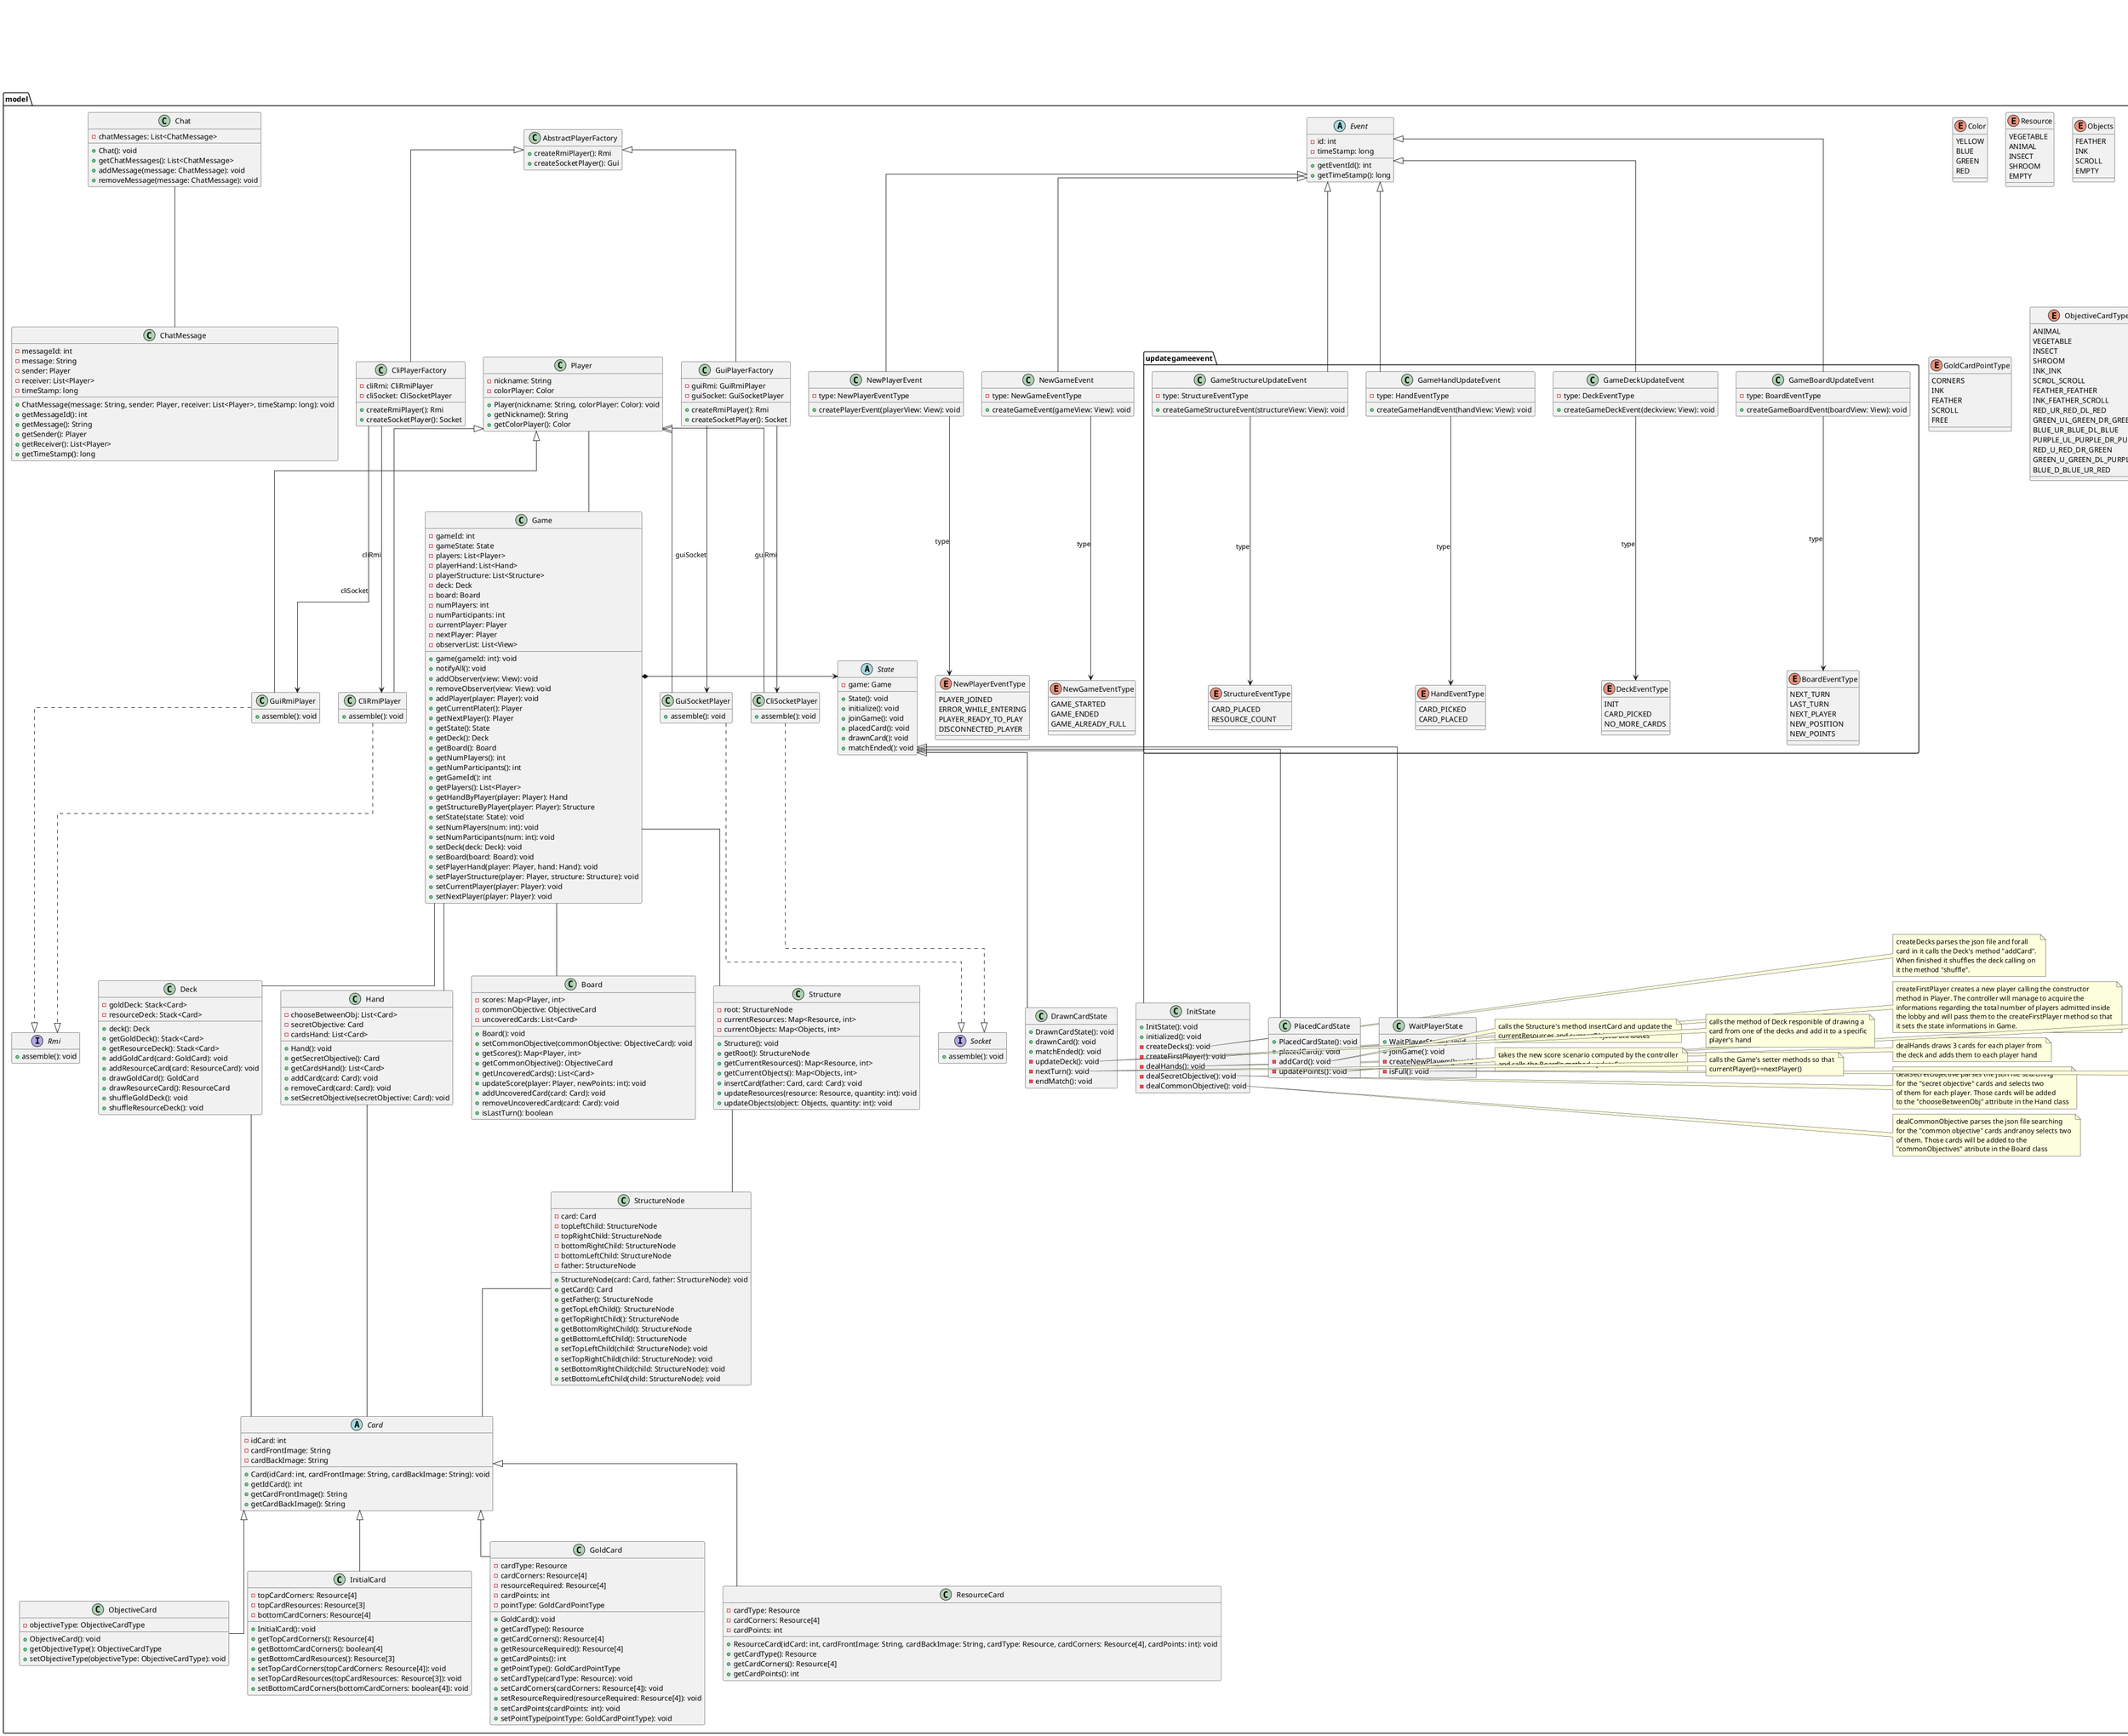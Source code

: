 @startuml uml
hide empty fields
skinparam linetype ortho

package model {
    class Game {
        - gameId: int
        - gameState: State
        - players: List<Player>
        - playerHand: List<Hand>
        - playerStructure: List<Structure>
        - deck: Deck
        - board: Board
        - numPlayers: int
        - numParticipants: int
        '- ?StadioGioco
        - currentPlayer: Player
        - nextPlayer: Player
        - observerList: List<View>
        'General'
        
        + game(gameId: int): void
        + notifyAll(): void
        + addObserver(view: View): void
        + removeObserver(view: View): void
        + addPlayer(player: Player): void
        + getCurrentPlater(): Player
        + getNextPlayer(): Player
        + getState(): State
        + getDeck(): Deck
        + getBoard(): Board
        + getNumPlayers(): int
        + getNumParticipants(): int
        + getGameId(): int
        + getPlayers(): List<Player>
        + getHandByPlayer(player: Player): Hand
        + getStructureByPlayer(player: Player): Structure
        + setState(state: State): void
        + setNumPlayers(num: int): void
        + setNumParticipants(num: int): void
        + setDeck(deck: Deck): void
        + setBoard(board: Board): void
        + setPlayerHand(player: Player, hand: Hand): void
        + setPlayerStructure(player: Player, structure: Structure): void
        + setCurrentPlayer(player: Player): void 
        + setNextPlayer(player: Player): void 
    }
    
    class Player {
        - nickname: String
        - colorPlayer: Color
        
        + Player(nickname: String, colorPlayer: Color): void
        + getNickname(): String
        + getColorPlayer(): Color
        }
    
    class AbstractPlayerFactory{
        + createRmiPlayer(): Rmi
        + createSocketPlayer(): Gui

    }
    class CliPlayerFactory extends AbstractPlayerFactory{
        - cliRmi: CliRmiPlayer
        - cliSocket: CliSocketPlayer
        + createRmiPlayer(): Rmi
        + createSocketPlayer(): Socket
    }

    class GuiPlayerFactory extends AbstractPlayerFactory{
        - guiRmi: GuiRmiPlayer
        - guiSocket: GuiSocketPlayer
        + createRmiPlayer(): Rmi
        + createSocketPlayer(): Socket
    }
    class CliRmiPlayer extends Player{
        'override
        + assemble(): void 
        ' contiene la logica per costruire un cliRmiPlayer
    }

    class CliSocketPlayer extends Player{
        'override
        + assemble(): void 
        ' contiene la logica per costruire un cliSocketPlayer
    }

    class GuiRmiPlayer extends Player {
        'override
        + assemble(): void 
        ' contiene la logica per costruire un guiRmiPlayer
    }

    class GuiSocketPlayer extends Player {
        'override
        + assemble(): void 
        ' contiene la logica per costruire un guiSocketPlayer
    }

    interface Rmi{
        + assemble(): void
        'contiene la logica per costruire un generico RmiPlayer
    }

    interface Socket{
        + assemble(): void
        'contiene la logica per costruire un generico SocketPlayer
    }

    abstract class State {
        - game: Game

        + State(): void
        + initialize(): void
        + joinGame(): void
        + placedCard(): void
        + drawnCard(): void
        + matchEnded(): void
    }

    class InitState {
        + InitState(): void
        + initialized(): void
        - createDecks(): void
        - createFirstPlayer(): void
        - dealHands(): void
        - dealSecretObjective(): void
        - dealCommonObjective(): void
    }

    note right of InitState::createDecks
    createDecks parses the json file and forall 
    card in it calls the Deck's method "addCard". 
    When finished it shuffles the deck calling on 
    it the method "shuffle".
    end note

    note right of InitState::createFirstPlayer
    createFirstPlayer creates a new player calling the constructor
    method in Player. The controller will manage to acquire the 
    informations regarding the total number of players admitted inside
    the lobby and will pass them to the createFirstPlayer method so that 
    it sets the state informations in Game.
    end note

    note right of InitState::dealHands
    dealHands draws 3 cards for each player from 
    the deck and adds them to each player hand
    end note

    note right of InitState::dealSecretObjective
    dealSecretObjective parses the json file searching
    for the "secret objective" cards and selects two 
    of them for each player. Those cards will be added 
    to the "chooseBetweenObj" attribute in the Hand class
    end note
    
    note right of InitState::dealCommonObjective
    dealCommonObjective parses the json file searching
    for the "common objective" cards andranoy selects two 
    of them. Those cards will be added to the 
    "commonObjectives" atribute in the Board class
    end note

    
    class WaitPlayerState {
        + WaitPlayerState(): void
        + joinGame(): void
        - createNewPlayers(): void
        - isFull(): void
    }

    note right of WaitPlayerState::createNewPlayer
    createNewPlayer calls the constructor method in Player, 
    updates the attributes related to the number of players 
    in Game, associates the player with his hands and
    structure by calling the setPlayerHand and setPlayerStructure 
    methods
    end note

    note right of WaitPlayerState::isFull
    checks in Game if getNumPartecipants()==getNumPlayers and 
    according to the boolean value returned it allows the state
    to change
    end note

    class PlacedCardState {
        + PlacedCardState(): void
        + placedCard(): void
        - addCard(): void
        - updatePoints(): void
    }

    note right of PlacedCardState::addCard
    calls the Structure's method insertCard and update the 
    currentResources and currentObjects attributes
    end note

    note right of PlacedCardState::updatePoints
    takes the new score scenario computed by the controller 
    and calls the Board's method updateScore 
    end note

    class DrawnCardState {
        + DrawnCardState(): void
        + drawnCard(): void
        + matchEnded(): void
        - updateDeck(): void
        - nextTurn(): void
        - endMatch(): void
    }

    note right of DrawnCardState::updateDeck
    calls the method of Deck responible of drawing a 
    card from one of the decks and add it to a specific
    player's hand
    end note

    note right of DrawnCardState::nextTurn
    calls the Game's setter methods so that 
    currentPlayer()==nextPlayer()
    end note

    class Board {
        - scores: Map<Player, int>
        - commonObjective: ObjectiveCard
        - uncoveredCards: List<Card>

        + Board(): void
        + setCommonObjective(commonObjective: ObjectiveCard): void
        + getScores(): Map<Player, int>
        + getCommonObjective(): ObjectiveCard
        + getUncoveredCards(): List<Card>
        + updateScore(player: Player, newPoints: int): void
        + addUncoveredCard(card: Card): void
        + removeUncoveredCard(card: Card): void
        + isLastTurn(): boolean
    }

    abstract class Card {
        - idCard: int
        - cardFrontImage: String
        - cardBackImage: String

        + Card(idCard: int, cardFrontImage: String, cardBackImage: String): void
        + getIdCard(): int
        + getCardFrontImage(): String
        + getCardBackImage(): String
    }

    class ObjectiveCard extends Card {
        ' FIXME: codificare il tipo di obiettivo -> Risorse, Oggetti, Pattern
        - objectiveType: ObjectiveCardType

        + ObjectiveCard(): void
        + getObjectiveType(): ObjectiveCardType
        + setObjectiveType(objectiveType: ObjectiveCardType): void
    }

    class InitialCard extends Card {
        - topCardCorners: Resource[4]
        - topCardResources: Resource[3]
        - bottomCardCorners: Resource[4]

        + InitialCard(): void
        + getTopCardCorners(): Resource[4]
        + getBottomCardCorners(): boolean[4]
        + getBottomCardResources(): Resource[3]
        + setTopCardCorners(topCardCorners: Resource[4]): void
        + setTopCardResources(topCardResources: Resource[3]): void
        + setBottomCardCorners(bottomCardCorners: boolean[4]): void
    }

    class GoldCard extends Card {
        - cardType: Resource
        - cardCorners: Resource[4]
        - resourceRequired: Resource[4]
        - cardPoints: int
        - pointType: GoldCardPointType
        ' FIXME: definire il tipo di punti -> Angoli, Oggetti, Punti Gratuiti
        
        + GoldCard(): void
        + getCardType(): Resource
        + getCardCorners(): Resource[4]
        + getResourceRequired(): Resource[4]
        + getCardPoints(): int
        + getPointType(): GoldCardPointType
        + setCardType(cardType: Resource): void
        + setCardCorners(cardCorners: Resource[4]): void
        + setResourceRequired(resourceRequired: Resource[4]): void
        + setCardPoints(cardPoints: int): void
        + setPointType(pointType: GoldCardPointType): void
    }

    class ResourceCard extends Card {
        - cardType: Resource
        - cardCorners: Resource[4]
        - cardPoints: int
        
        + ResourceCard(idCard: int, cardFrontImage: String, cardBackImage: String, cardType: Resource, cardCorners: Resource[4], cardPoints: int): void
        + getCardType(): Resource
        + getCardCorners(): Resource[4]
        + getCardPoints(): int
    }

    class Structure {
        - root: StructureNode
        - currentResources: Map<Resource, int>
        - currentObjects: Map<Objects, int>

        + Structure(): void
        + getRoot(): StructureNode
        + getCurrentResources(): Map<Resource, int>
        + getCurrentObjects(): Map<Objects, int>
        + insertCard(father: Card, card: Card): void
        + updateResources(resource: Resource, quantity: int): void
        + updateObjects(object: Objects, quantity: int): void
    }

    class StructureNode {
        - card: Card
        - topLeftChild: StructureNode
        - topRightChild: StructureNode
        - bottomRightChild: StructureNode
        - bottomLeftChild: StructureNode
        - father: StructureNode

        + StructureNode(card: Card, father: StructureNode): void
        + getCard(): Card
        + getFather(): StructureNode
        + getTopLeftChild(): StructureNode
        + getTopRightChild(): StructureNode
        + getBottomRightChild(): StructureNode
        + getBottomLeftChild(): StructureNode
        + setTopLeftChild(child: StructureNode): void
        + setTopRightChild(child: StructureNode): void
        + setBottomRightChild(child: StructureNode): void
        + setBottomLeftChild(child: StructureNode): void
    }

    class Deck {
        'check sul tipo dinamico statico'
        - goldDeck: Stack<Card>
        - resourceDeck: Stack<Card>

        + deck(): Deck
        + getGoldDeck(): Stack<Card>
        + getResourceDeck(): Stack<Card>
        + addGoldCard(card: GoldCard): void
        + addResourceCard(card: ResourceCard): void
        + drawGoldCard(): GoldCard
        + drawResourceCard(): ResourceCard
        + shuffleGoldDeck(): void
        + shuffleResourceDeck(): void
    }

    class Hand {
        - chooseBetweenObj: List<Card>
        - secretObjective: Card
        - cardsHand: List<Card>

        + Hand(): void
        + getSecretObjective(): Card
        + getCardsHand(): List<Card>
        + addCard(card: Card): void
        + removeCard(card: Card): void
        + setSecretObjective(secretObjective: Card): void
    }

    enum Color {
        YELLOW
        BLUE
        GREEN
        RED
    }
    
    enum Resource {
        VEGETABLE
        ANIMAL
        INSECT
        SHROOM
        EMPTY
    }

   enum Objects {
        FEATHER
        INK
        SCROLL
        EMPTY
    }

    enum GoldCardPointType {
        CORNERS
        INK
        FEATHER
        SCROLL
        FREE
    }

    enum ObjectiveCardType {
        ANIMAL
        VEGETABLE
        INSECT
        SHROOM
        INK_INK
        SCROL_SCROLL
        FEATHER_FEATHER
        INK_FEATHER_SCROLL
        RED_UR_RED_DL_RED
        GREEN_UL_GREEN_DR_GREEN
        BLUE_UR_BLUE_DL_BLUE
        PURPLE_UL_PURPLE_DR_PURPLE
        RED_U_RED_DR_GREEN
        GREEN_U_GREEN_DL_PURPLE
        BLUE_D_BLUE_UR_RED
        ' i pattern si leggono che il primo colore è quello centrale e gli altri due in relazione a quello centrale, UR -> Upper Right, DL -> Down Left ...
        ' ad esempio RED_UR_RED_DL_RED si legge -> rosso al centro, rosso in alto a destra e rosso in basso a sinistra
    }

    abstract class Event {
        - id: int
        - timeStamp: long
        + getEventId(): int
        + getTimeStamp(): long
    }

    enum NewPlayerEventType{
        PLAYER_JOINED
        ERROR_WHILE_ENTERING
        PLAYER_READY_TO_PLAY
        DISCONNECTED_PLAYER
    }

    enum NewGameEventType{
        GAME_STARTED
        GAME_ENDED
        GAME_ALREADY_FULL
    }

    class NewPlayerEvent extends Event{
        - type: NewPlayerEventType
        + createPlayerEvent(playerView: View): void
    }

    class NewGameEvent extends Event{
        - type: NewGameEventType
        + createGameEvent(gameView: View): void
    }

    package updategameevent {
        enum BoardEventType{
            NEXT_TURN
            LAST_TURN
            NEXT_PLAYER
            NEW_POSITION
            NEW_POINTS
        }
        enum DeckEventType{
            INIT
            CARD_PICKED
            NO_MORE_CARDS
        }
        enum HandEventType{
            CARD_PICKED
            CARD_PLACED
        }
        enum StructureEventType{
            CARD_PLACED
            RESOURCE_COUNT
        }

        class GameBoardUpdateEvent {
            - type: BoardEventType
            + createGameBoardEvent(boardView: View): void
        }

        class GameDeckUpdateEvent {
            - type: DeckEventType
            + createGameDeckEvent(deckview: View): void
        }

        class GameHandUpdateEvent {
            - type: HandEventType
            + createGameHandEvent(handView: View): void
        }

        class GameStructureUpdateEvent {
            - type: StructureEventType
            + createGameStructureEvent(structureView: View): void
        }
    }

    class ChatMessage {
        - messageId: int
        - message: String
        - sender: Player
        - receiver: List<Player>
        - timeStamp: long
        + ChatMessage(message: String, sender: Player, receiver: List<Player>, timeStamp: long): void
        + getMessageId(): int
        + getMessage(): String
        + getSender(): Player
        + getReceiver(): List<Player>
        + getTimeStamp(): long
    }

    class Chat {
        - chatMessages: List<ChatMessage>

        + Chat(): void
        + getChatMessages(): List<ChatMessage>
        + addMessage(message: ChatMessage): void
        + removeMessage(message: ChatMessage): void
    }

    package exceptions{
        exception AlreadyExistingNicknameException{}
        exception IllegalPlacementAnglesException{}
        exception IllegalPlacementResourcesException{}
        exception IllegalSequeceException{}
    }
}

package controller {
    class ServerController{
        - view: View
        - modelBoard: Board 
        - eventQueue: Queue<Event>
        - modelStructure: Structure
        - modelHand: Handwritten
        - modelDeck: Deck 
        - modelChat: Chat 
        - modelGame: Game
        - modelPlayer: Player
        ' Controller state changes
        + lastTurn(): void
        + initialTurn(): void
        + computePoints(playerList: List<Player>): List<int>
        + computePointsBy(player: Player): int
        + turnEnded(): void
        + cardPlaced(card: angledCard, player: Player): void
        + computeStructurePointsBy(player: Player)
        + drawCard(): void
        + placeCard(): void
        + sendMessage(message:String): void
        'User gesture consumer from view 
        + update(): void
        + selectView(): void
        + addEvent(event: Event): void
        + removeEvent(event: Event): void
    }

    note bottom
    It reacts to events thrown by the view by updating 
    the task queue and holds the logics to compute the 
    result of user actions and perform changes on the
    state. It acts selectiong the view that requires changes.
    end note

    class FlowController{
        - view: View
        - modelBoard: Board 
        - modelGame: Game
        - eventQueue: Queue<Event>
        'Controller state changes
        + createGame(): void
        + deleteGame(): void
        + admitPlayer(): void
        + setNickname(nickName: String): void throws AlreadyExistingNicknameException
        + setNumPlayers(num: int): void
        + setConnectionType(): void
        'User gesture consumer from view 
        + update(): void
        + addEvent(event: Event): void
        + removeEvent(event: Event): void
    }

    note bottom
    It holds the multiplayer logic and the management
    of inital settings
    end note

    class ClientController{
        - view: View
        - eventQueue: Queue<Event>
        'Action performed by user that doesn't affect the state of the model
        + whosTurn(): Player throws NotYourTurnException 
        + suitablePlaced(): boolean throws IllegalPlacementAnglesException , IllegalPlacementResourcesException 
        + suitableOrder(): boolean throws IllegalSequeceException 
        + hint(): Card
        'User gesture consumer from view 
        + update(): void
        + addEvent(event: Event): void
        + removeEvent(event: Event): void
    }

    note bottom
    It handles part of game's logic. Specifically it reacts to user's attempt to make 
    illegal moves blocking him from changing the state of the model and, given the current state
    of the game it gives hints on the best card choice.
    It doesn't interact with the model.
    end note
}

package view {
    abstract View {
        - gameModel: Game
        - boardModel: Board
        - playerModel: Player
        - deckModel: Deck
        - handModel: Hand
        - structureModel: Structure
        - eventQueue: Queue<Event>
        - controllerList: List<Controller>
        + addEvent(event: Event): void
        + removeEvent(event: Event): void
        + update(): void
        + addListener(controller: Controller): void
        + removeListener(controller: Controller): void
        + notifyAll(): void
    }

    package boardview {
        class BoardViewGui {}
        class BoardViewCli {}
    }

    package playerview {
        class PlayerViewGui {}
        class PlayerViewCli {}
    }

    package deckview {
        class DeckViewGui {}
        class DeckViewCli {}
    }

    package handview {
        class HandViewGui {}
        class HandViewCli {}
    }

    package structureview {
        class StructureViewGui {}
        class StructureViewCli {}
    }

    package gameview {
        class GameViewGui {}
        class GameViewCli {}
    }
}

Game -up- Player
Game -- Deck
Game -- Board
Game -- Hand
Game -- Structure
Deck -- Card
Structure -- StructureNode
StructureNode -- Card
Hand -- Card

Chat -- ChatMessage

GameStructureUpdateEvent -up-|> Event
GameHandUpdateEvent -up-|> Event
GameDeckUpdateEvent -up-|> Event
GameBoardUpdateEvent -up-|> Event

BoardViewGui --|> View
BoardViewCli --|> View
PlayerViewGui --|> View
PlayerViewCli --|> View
DeckViewGui --|> View
DeckViewCli --|> View
HandViewGui -up-|> View
HandViewCli -up-|> View
StructureViewGui -up-|> View
StructureViewCli -up-|> View
GameViewGui -up-|> View
GameViewCli -up-|> View

WaitPlayerState -up-|> State
InitState -up-|> State
PlacedCardState -up-|> State
DrawnCardState -up-|> State

Game *-right-> State

GameBoardUpdateEvent --> BoardEventType : type
GameDeckUpdateEvent --> DeckEventType : type
GameHandUpdateEvent --> HandEventType : type
GameStructureUpdateEvent --> StructureEventType : type

NewPlayerEvent --> NewPlayerEventType : type
NewGameEvent --> NewGameEventType : type

CliPlayerFactory -down-> CliRmiPlayer : cliRmi
CliPlayerFactory -down-> GuiRmiPlayer : cliSocket
GuiPlayerFactory -down-> CliSocketPlayer : guiRmi
GuiPlayerFactory -down-> GuiSocketPlayer : guiSocket
GuiSocketPlayer ..|> Socket
CliSocketPlayer ..|> Socket
CliRmiPlayer ..|> Rmi
GuiRmiPlayer ..|> Rmi

' left to right direction
@enduml